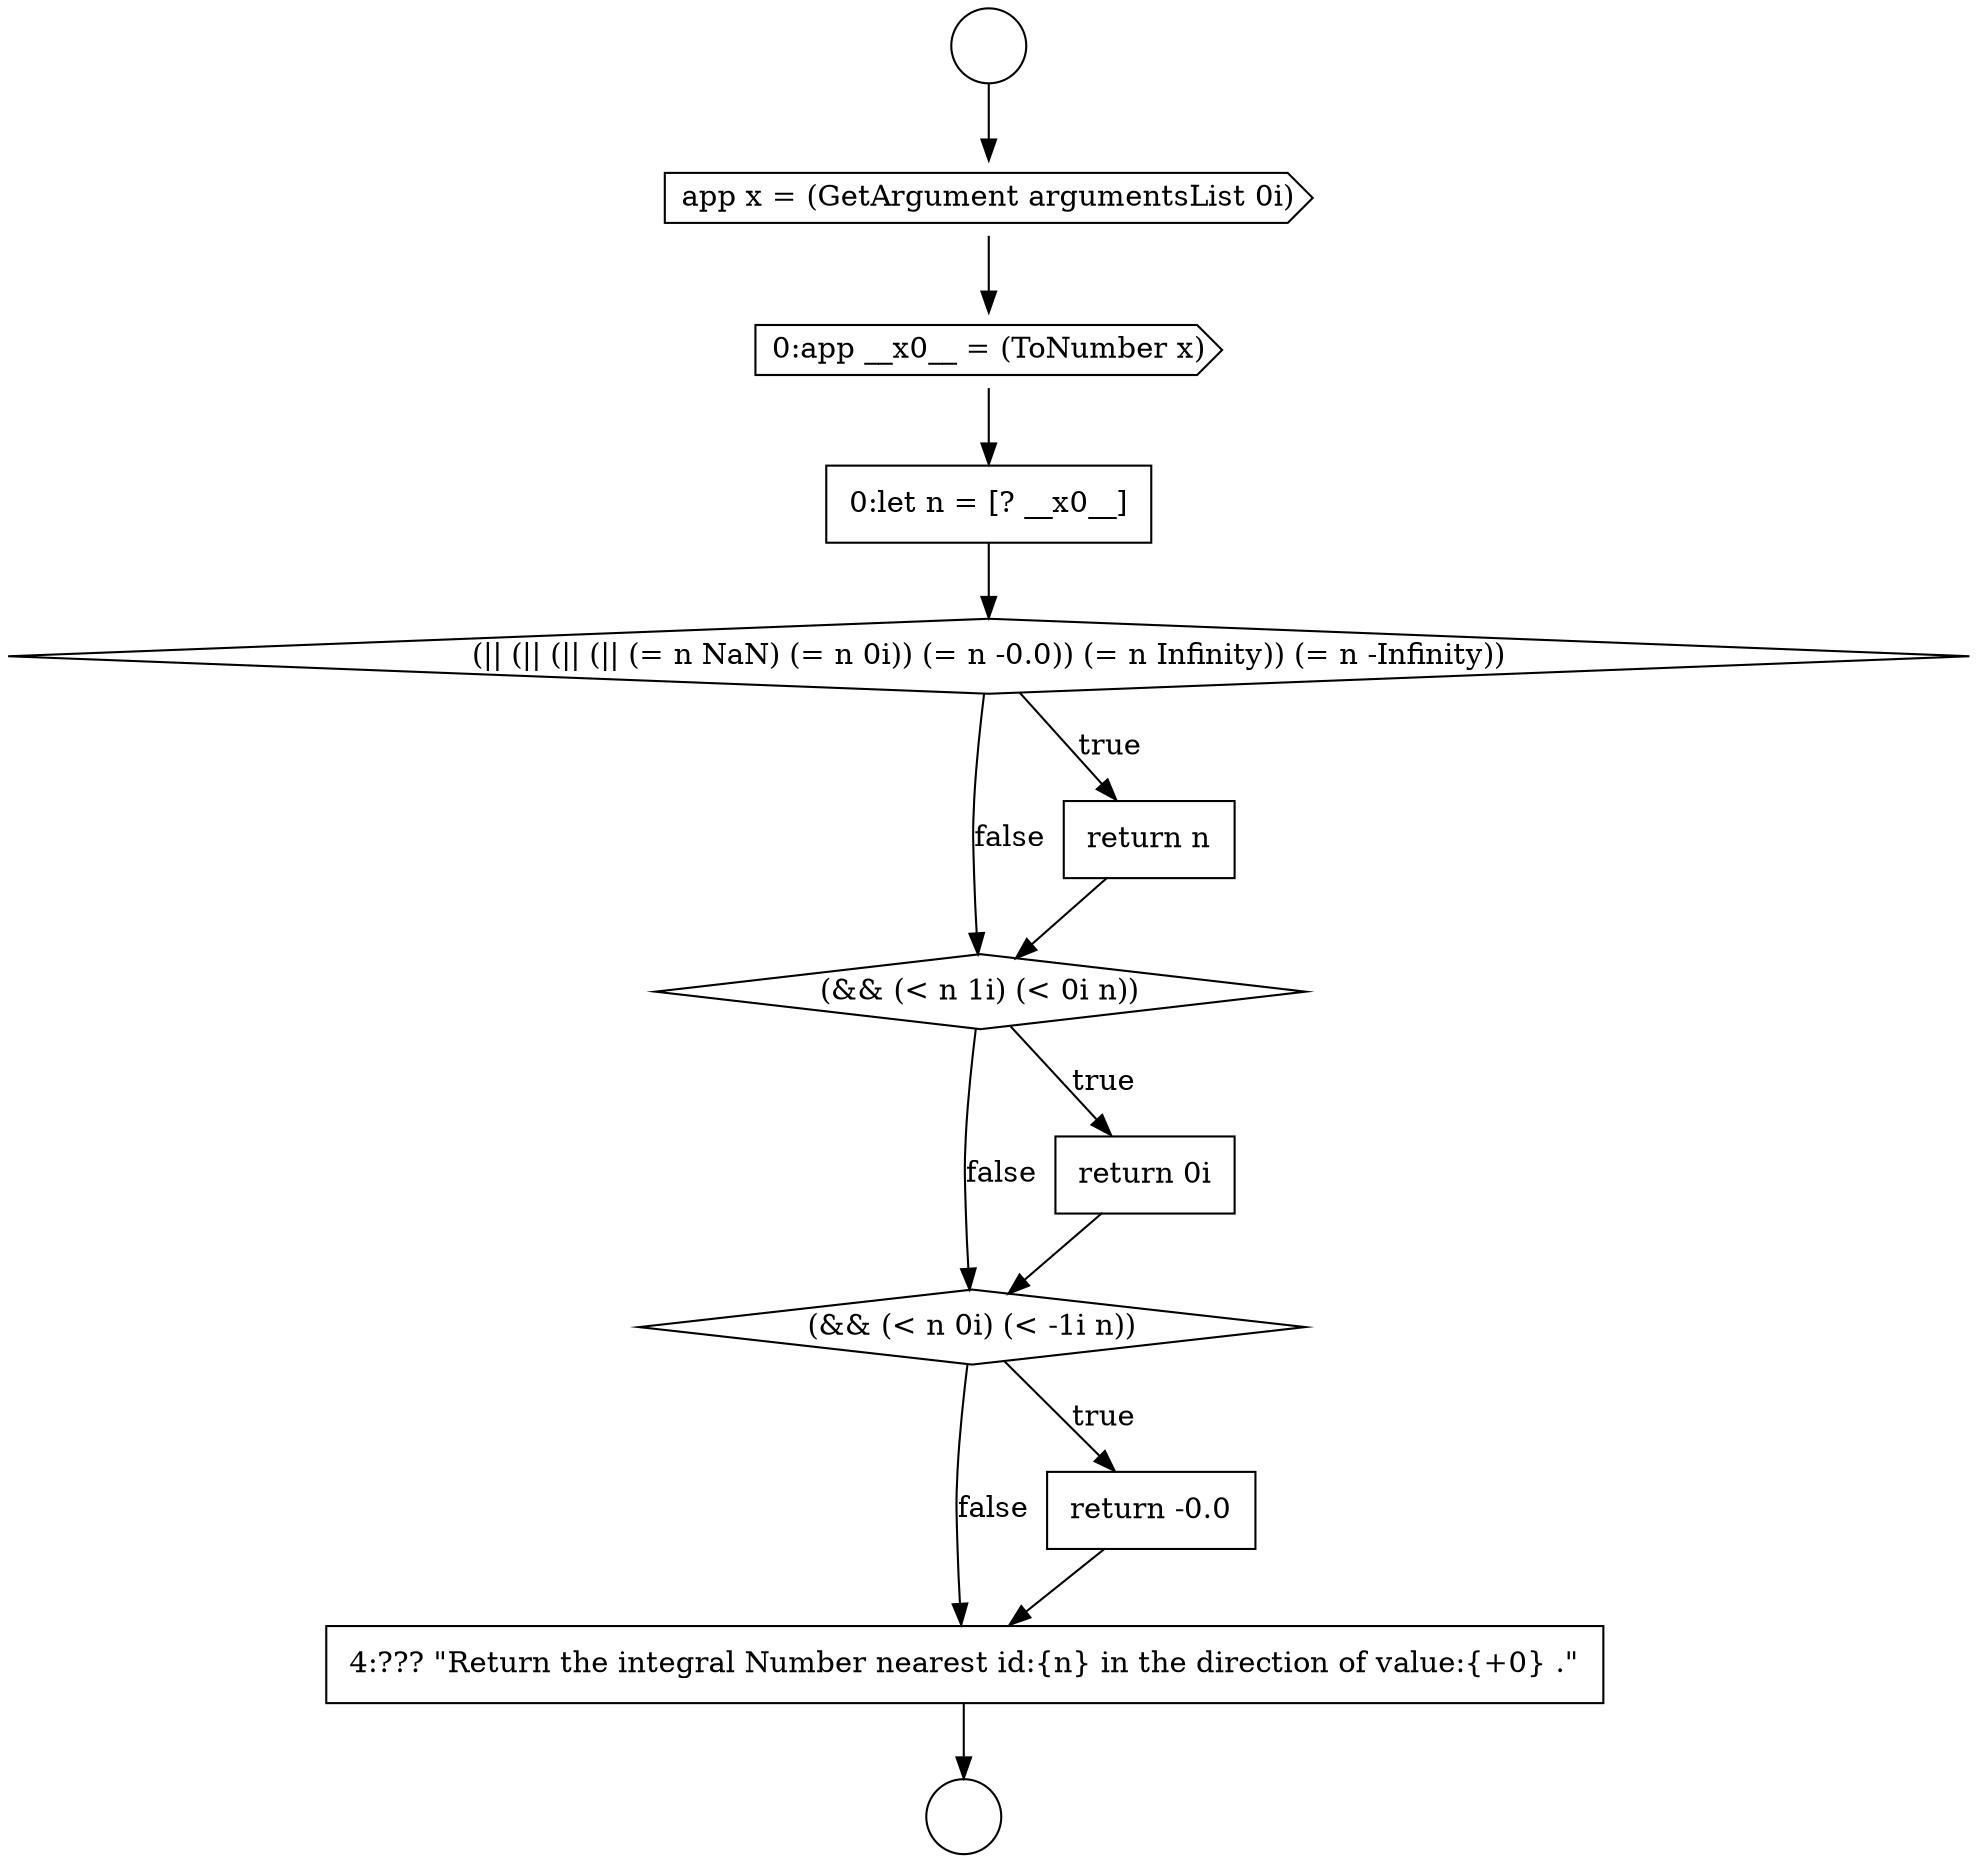 digraph {
  node13392 [shape=none, margin=0, label=<<font color="black">
    <table border="0" cellborder="1" cellspacing="0" cellpadding="10">
      <tr><td align="left">4:??? &quot;Return the integral Number nearest id:{n} in the direction of value:{+0} .&quot;</td></tr>
    </table>
  </font>> color="black" fillcolor="white" style=filled]
  node13388 [shape=diamond, label=<<font color="black">(&amp;&amp; (&lt; n 1i) (&lt; 0i n))</font>> color="black" fillcolor="white" style=filled]
  node13382 [shape=circle label=" " color="black" fillcolor="white" style=filled]
  node13386 [shape=diamond, label=<<font color="black">(|| (|| (|| (|| (= n NaN) (= n 0i)) (= n -0.0)) (= n Infinity)) (= n -Infinity))</font>> color="black" fillcolor="white" style=filled]
  node13391 [shape=none, margin=0, label=<<font color="black">
    <table border="0" cellborder="1" cellspacing="0" cellpadding="10">
      <tr><td align="left">return -0.0</td></tr>
    </table>
  </font>> color="black" fillcolor="white" style=filled]
  node13387 [shape=none, margin=0, label=<<font color="black">
    <table border="0" cellborder="1" cellspacing="0" cellpadding="10">
      <tr><td align="left">return n</td></tr>
    </table>
  </font>> color="black" fillcolor="white" style=filled]
  node13383 [shape=cds, label=<<font color="black">app x = (GetArgument argumentsList 0i)</font>> color="black" fillcolor="white" style=filled]
  node13385 [shape=none, margin=0, label=<<font color="black">
    <table border="0" cellborder="1" cellspacing="0" cellpadding="10">
      <tr><td align="left">0:let n = [? __x0__]</td></tr>
    </table>
  </font>> color="black" fillcolor="white" style=filled]
  node13390 [shape=diamond, label=<<font color="black">(&amp;&amp; (&lt; n 0i) (&lt; -1i n))</font>> color="black" fillcolor="white" style=filled]
  node13384 [shape=cds, label=<<font color="black">0:app __x0__ = (ToNumber x)</font>> color="black" fillcolor="white" style=filled]
  node13389 [shape=none, margin=0, label=<<font color="black">
    <table border="0" cellborder="1" cellspacing="0" cellpadding="10">
      <tr><td align="left">return 0i</td></tr>
    </table>
  </font>> color="black" fillcolor="white" style=filled]
  node13381 [shape=circle label=" " color="black" fillcolor="white" style=filled]
  node13383 -> node13384 [ color="black"]
  node13387 -> node13388 [ color="black"]
  node13384 -> node13385 [ color="black"]
  node13388 -> node13389 [label=<<font color="black">true</font>> color="black"]
  node13388 -> node13390 [label=<<font color="black">false</font>> color="black"]
  node13381 -> node13383 [ color="black"]
  node13385 -> node13386 [ color="black"]
  node13389 -> node13390 [ color="black"]
  node13390 -> node13391 [label=<<font color="black">true</font>> color="black"]
  node13390 -> node13392 [label=<<font color="black">false</font>> color="black"]
  node13386 -> node13387 [label=<<font color="black">true</font>> color="black"]
  node13386 -> node13388 [label=<<font color="black">false</font>> color="black"]
  node13392 -> node13382 [ color="black"]
  node13391 -> node13392 [ color="black"]
}

